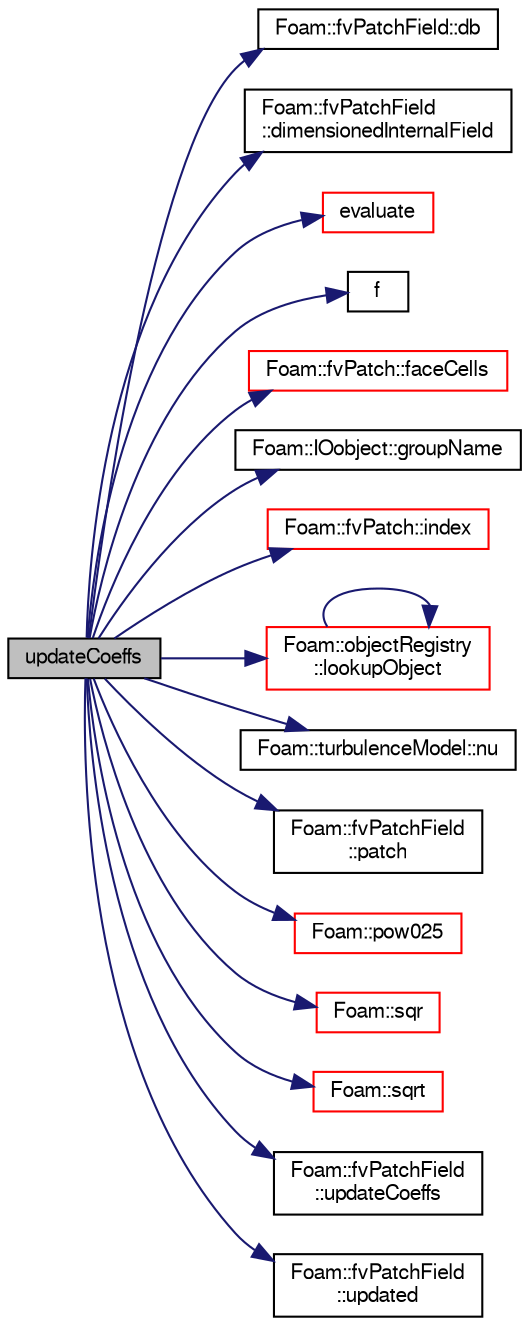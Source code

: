 digraph "updateCoeffs"
{
  bgcolor="transparent";
  edge [fontname="FreeSans",fontsize="10",labelfontname="FreeSans",labelfontsize="10"];
  node [fontname="FreeSans",fontsize="10",shape=record];
  rankdir="LR";
  Node525 [label="updateCoeffs",height=0.2,width=0.4,color="black", fillcolor="grey75", style="filled", fontcolor="black"];
  Node525 -> Node526 [color="midnightblue",fontsize="10",style="solid",fontname="FreeSans"];
  Node526 [label="Foam::fvPatchField::db",height=0.2,width=0.4,color="black",URL="$a22354.html#a65cc75d9f80b1df5c3184fb2274a97f1",tooltip="Return local objectRegistry. "];
  Node525 -> Node527 [color="midnightblue",fontsize="10",style="solid",fontname="FreeSans"];
  Node527 [label="Foam::fvPatchField\l::dimensionedInternalField",height=0.2,width=0.4,color="black",URL="$a22354.html#a1067b719c3281eb98ffda55196ca2033",tooltip="Return dimensioned internal field reference. "];
  Node525 -> Node528 [color="midnightblue",fontsize="10",style="solid",fontname="FreeSans"];
  Node528 [label="evaluate",height=0.2,width=0.4,color="red",URL="$a31246.html#a96dc99388e664182349d72cdca254c20",tooltip="Evaluate the patchField. "];
  Node525 -> Node530 [color="midnightblue",fontsize="10",style="solid",fontname="FreeSans"];
  Node530 [label="f",height=0.2,width=0.4,color="black",URL="$a17900.html#a888be93833ac7a23170555c69c690288"];
  Node525 -> Node531 [color="midnightblue",fontsize="10",style="solid",fontname="FreeSans"];
  Node531 [label="Foam::fvPatch::faceCells",height=0.2,width=0.4,color="red",URL="$a22870.html#afbfac825732ef2770fff4261b4e930e9",tooltip="Return faceCells. "];
  Node525 -> Node535 [color="midnightblue",fontsize="10",style="solid",fontname="FreeSans"];
  Node535 [label="Foam::IOobject::groupName",height=0.2,width=0.4,color="black",URL="$a26142.html#ad5705e6da2a025ad75b4cf5d748d7d30"];
  Node525 -> Node536 [color="midnightblue",fontsize="10",style="solid",fontname="FreeSans"];
  Node536 [label="Foam::fvPatch::index",height=0.2,width=0.4,color="red",URL="$a22870.html#a4a438520bb14406481732edc13c119c7",tooltip="Return the index of this patch in the fvBoundaryMesh. "];
  Node525 -> Node538 [color="midnightblue",fontsize="10",style="solid",fontname="FreeSans"];
  Node538 [label="Foam::objectRegistry\l::lookupObject",height=0.2,width=0.4,color="red",URL="$a26326.html#a8b49296f8410366342c524250612c2aa",tooltip="Lookup and return the object of the given Type. "];
  Node538 -> Node538 [color="midnightblue",fontsize="10",style="solid",fontname="FreeSans"];
  Node525 -> Node592 [color="midnightblue",fontsize="10",style="solid",fontname="FreeSans"];
  Node592 [label="Foam::turbulenceModel::nu",height=0.2,width=0.4,color="black",URL="$a31314.html#ad5f81fcd6f7d0ddad1a5fe2a8f08bb3f",tooltip="Return the laminar viscosity. "];
  Node525 -> Node593 [color="midnightblue",fontsize="10",style="solid",fontname="FreeSans"];
  Node593 [label="Foam::fvPatchField\l::patch",height=0.2,width=0.4,color="black",URL="$a22354.html#aca0923a4611f6166ffd8fa14d81864a4",tooltip="Return patch. "];
  Node525 -> Node594 [color="midnightblue",fontsize="10",style="solid",fontname="FreeSans"];
  Node594 [label="Foam::pow025",height=0.2,width=0.4,color="red",URL="$a21124.html#af8d7dc24dfce32ee37c1210e616966e1"];
  Node525 -> Node595 [color="midnightblue",fontsize="10",style="solid",fontname="FreeSans"];
  Node595 [label="Foam::sqr",height=0.2,width=0.4,color="red",URL="$a21124.html#a277dc11c581d53826ab5090b08f3b17b"];
  Node525 -> Node596 [color="midnightblue",fontsize="10",style="solid",fontname="FreeSans"];
  Node596 [label="Foam::sqrt",height=0.2,width=0.4,color="red",URL="$a21124.html#a8616bd62eebf2342a80222fecb1bda71"];
  Node525 -> Node597 [color="midnightblue",fontsize="10",style="solid",fontname="FreeSans"];
  Node597 [label="Foam::fvPatchField\l::updateCoeffs",height=0.2,width=0.4,color="black",URL="$a22354.html#a7e24eafac629d3733181cd942d4c902f",tooltip="Update the coefficients associated with the patch field. "];
  Node525 -> Node598 [color="midnightblue",fontsize="10",style="solid",fontname="FreeSans"];
  Node598 [label="Foam::fvPatchField\l::updated",height=0.2,width=0.4,color="black",URL="$a22354.html#adb515d6ca9be66613efaaeb72c9709db",tooltip="Return true if the boundary condition has already been updated. "];
}
